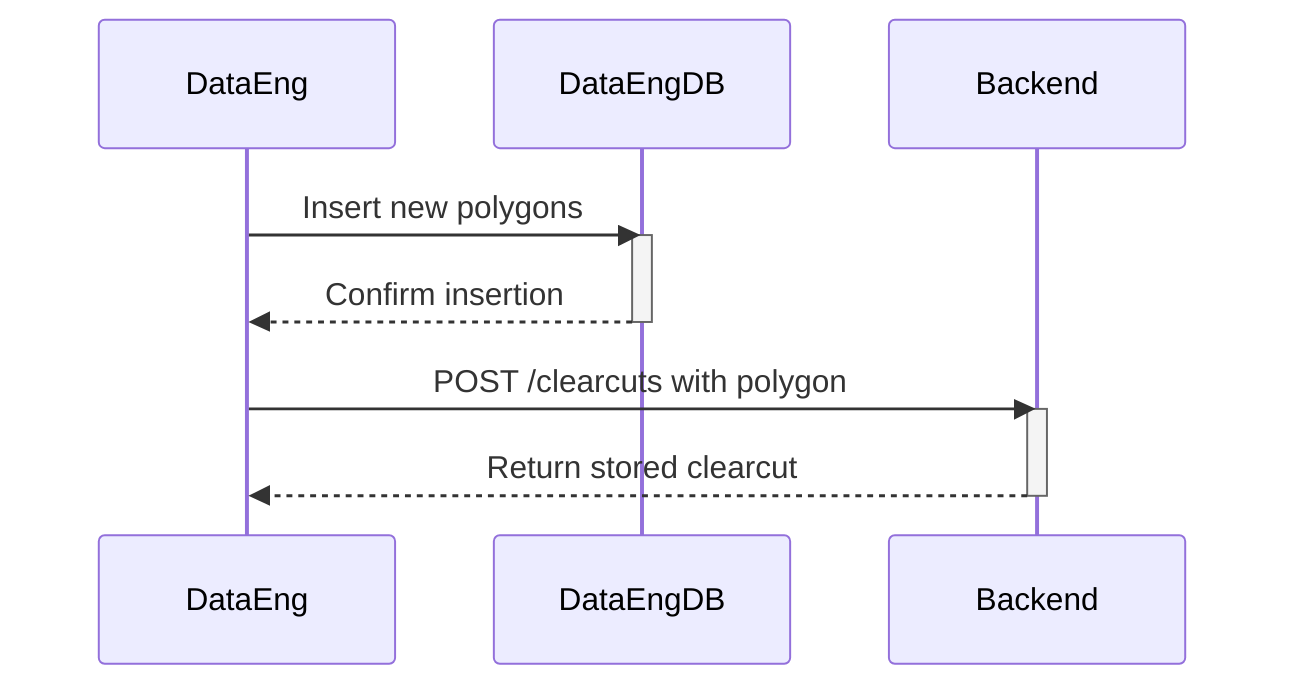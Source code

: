 sequenceDiagram
    participant DataEng
    participant DataEngDB
    participant Backend

    DataEng->>DataEngDB: Insert new polygons
    activate DataEngDB
    DataEngDB-->>DataEng: Confirm insertion
    deactivate DataEngDB

    DataEng->>Backend: POST /clearcuts with polygon
    activate Backend
    Backend-->>DataEng: Return stored clearcut
    deactivate Backend
